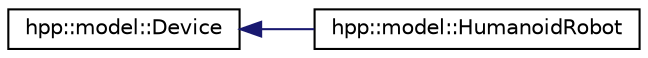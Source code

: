 digraph "Graphical Class Hierarchy"
{
  edge [fontname="Helvetica",fontsize="10",labelfontname="Helvetica",labelfontsize="10"];
  node [fontname="Helvetica",fontsize="10",shape=record];
  rankdir="LR";
  Node1 [label="hpp::model::Device",height=0.2,width=0.4,color="black", fillcolor="white", style="filled",URL="$a00008.html",tooltip="Robot with geometric and dynamic model. "];
  Node1 -> Node2 [dir="back",color="midnightblue",fontsize="10",style="solid",fontname="Helvetica"];
  Node2 [label="hpp::model::HumanoidRobot",height=0.2,width=0.4,color="black", fillcolor="white", style="filled",URL="$a00012.html",tooltip="Humanoid robot. "];
}
